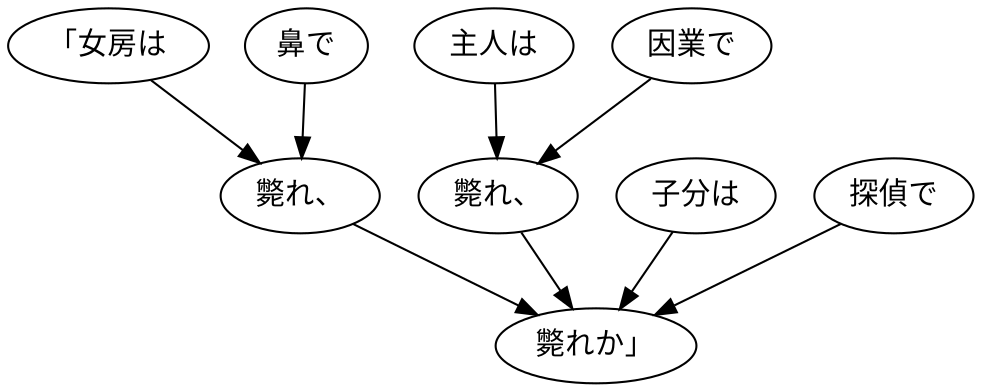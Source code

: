 digraph graph8555 {
	node0 [label="「女房は"];
	node1 [label="鼻で"];
	node2 [label="斃れ、"];
	node3 [label="主人は"];
	node4 [label="因業で"];
	node5 [label="斃れ、"];
	node6 [label="子分は"];
	node7 [label="探偵で"];
	node8 [label="斃れか」"];
	node0 -> node2;
	node1 -> node2;
	node2 -> node8;
	node3 -> node5;
	node4 -> node5;
	node5 -> node8;
	node6 -> node8;
	node7 -> node8;
}
